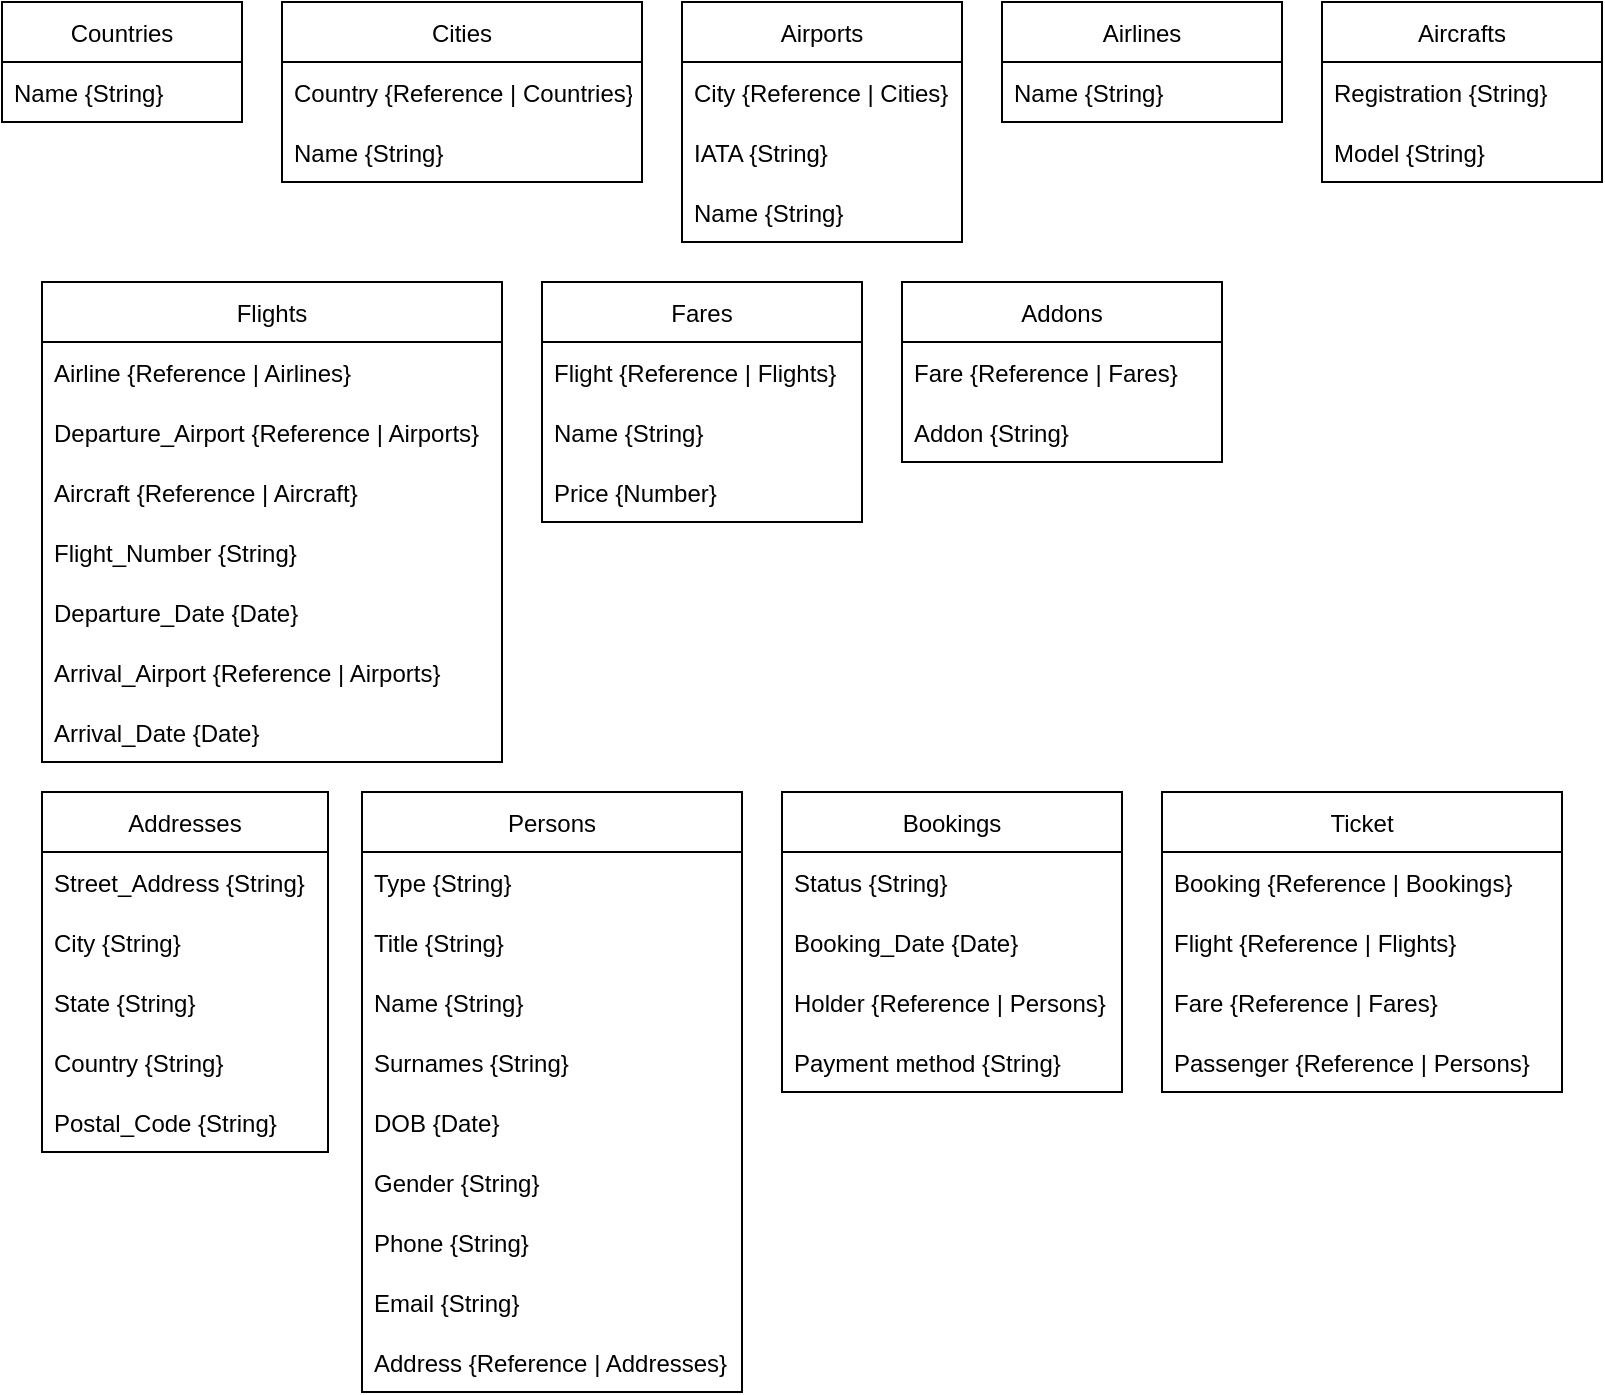 <mxfile version="20.4.0" type="github">
  <diagram id="oxLqvH4RNoWaikdpzevZ" name="Página-1">
    <mxGraphModel dx="1718" dy="632" grid="1" gridSize="10" guides="1" tooltips="1" connect="1" arrows="1" fold="1" page="1" pageScale="1" pageWidth="827" pageHeight="1169" math="0" shadow="0">
      <root>
        <mxCell id="0" />
        <mxCell id="1" parent="0" />
        <mxCell id="Fd5BwVjZJqsfXZXGez2v-4" value="Countries" style="swimlane;fontStyle=0;childLayout=stackLayout;horizontal=1;startSize=30;horizontalStack=0;resizeParent=1;resizeParentMax=0;resizeLast=0;collapsible=1;marginBottom=0;" parent="1" vertex="1">
          <mxGeometry x="20" y="40" width="120" height="60" as="geometry" />
        </mxCell>
        <mxCell id="Fd5BwVjZJqsfXZXGez2v-5" value="Name {String}" style="text;strokeColor=none;fillColor=none;align=left;verticalAlign=middle;spacingLeft=4;spacingRight=4;overflow=hidden;points=[[0,0.5],[1,0.5]];portConstraint=eastwest;rotatable=0;" parent="Fd5BwVjZJqsfXZXGez2v-4" vertex="1">
          <mxGeometry y="30" width="120" height="30" as="geometry" />
        </mxCell>
        <mxCell id="Fd5BwVjZJqsfXZXGez2v-8" value="Cities" style="swimlane;fontStyle=0;childLayout=stackLayout;horizontal=1;startSize=30;horizontalStack=0;resizeParent=1;resizeParentMax=0;resizeLast=0;collapsible=1;marginBottom=0;" parent="1" vertex="1">
          <mxGeometry x="160" y="40" width="180" height="90" as="geometry" />
        </mxCell>
        <mxCell id="Fd5BwVjZJqsfXZXGez2v-9" value="Country {Reference | Countries}" style="text;strokeColor=none;fillColor=none;align=left;verticalAlign=middle;spacingLeft=4;spacingRight=4;overflow=hidden;points=[[0,0.5],[1,0.5]];portConstraint=eastwest;rotatable=0;" parent="Fd5BwVjZJqsfXZXGez2v-8" vertex="1">
          <mxGeometry y="30" width="180" height="30" as="geometry" />
        </mxCell>
        <mxCell id="Fd5BwVjZJqsfXZXGez2v-10" value="Name {String}" style="text;strokeColor=none;fillColor=none;align=left;verticalAlign=middle;spacingLeft=4;spacingRight=4;overflow=hidden;points=[[0,0.5],[1,0.5]];portConstraint=eastwest;rotatable=0;" parent="Fd5BwVjZJqsfXZXGez2v-8" vertex="1">
          <mxGeometry y="60" width="180" height="30" as="geometry" />
        </mxCell>
        <mxCell id="Fd5BwVjZJqsfXZXGez2v-14" value="Airports" style="swimlane;fontStyle=0;childLayout=stackLayout;horizontal=1;startSize=30;horizontalStack=0;resizeParent=1;resizeParentMax=0;resizeLast=0;collapsible=1;marginBottom=0;" parent="1" vertex="1">
          <mxGeometry x="360" y="40" width="140" height="120" as="geometry" />
        </mxCell>
        <mxCell id="Fd5BwVjZJqsfXZXGez2v-15" value="City {Reference | Cities}" style="text;strokeColor=none;fillColor=none;align=left;verticalAlign=middle;spacingLeft=4;spacingRight=4;overflow=hidden;points=[[0,0.5],[1,0.5]];portConstraint=eastwest;rotatable=0;" parent="Fd5BwVjZJqsfXZXGez2v-14" vertex="1">
          <mxGeometry y="30" width="140" height="30" as="geometry" />
        </mxCell>
        <mxCell id="Fd5BwVjZJqsfXZXGez2v-16" value="IATA {String}" style="text;strokeColor=none;fillColor=none;align=left;verticalAlign=middle;spacingLeft=4;spacingRight=4;overflow=hidden;points=[[0,0.5],[1,0.5]];portConstraint=eastwest;rotatable=0;" parent="Fd5BwVjZJqsfXZXGez2v-14" vertex="1">
          <mxGeometry y="60" width="140" height="30" as="geometry" />
        </mxCell>
        <mxCell id="Fd5BwVjZJqsfXZXGez2v-17" value="Name {String}" style="text;strokeColor=none;fillColor=none;align=left;verticalAlign=middle;spacingLeft=4;spacingRight=4;overflow=hidden;points=[[0,0.5],[1,0.5]];portConstraint=eastwest;rotatable=0;" parent="Fd5BwVjZJqsfXZXGez2v-14" vertex="1">
          <mxGeometry y="90" width="140" height="30" as="geometry" />
        </mxCell>
        <mxCell id="Fd5BwVjZJqsfXZXGez2v-26" value="Aircrafts" style="swimlane;fontStyle=0;childLayout=stackLayout;horizontal=1;startSize=30;horizontalStack=0;resizeParent=1;resizeParentMax=0;resizeLast=0;collapsible=1;marginBottom=0;" parent="1" vertex="1">
          <mxGeometry x="680" y="40" width="140" height="90" as="geometry" />
        </mxCell>
        <mxCell id="Fd5BwVjZJqsfXZXGez2v-27" value="Registration {String}" style="text;strokeColor=none;fillColor=none;align=left;verticalAlign=middle;spacingLeft=4;spacingRight=4;overflow=hidden;points=[[0,0.5],[1,0.5]];portConstraint=eastwest;rotatable=0;" parent="Fd5BwVjZJqsfXZXGez2v-26" vertex="1">
          <mxGeometry y="30" width="140" height="30" as="geometry" />
        </mxCell>
        <mxCell id="Fd5BwVjZJqsfXZXGez2v-28" value="Model {String}" style="text;strokeColor=none;fillColor=none;align=left;verticalAlign=middle;spacingLeft=4;spacingRight=4;overflow=hidden;points=[[0,0.5],[1,0.5]];portConstraint=eastwest;rotatable=0;" parent="Fd5BwVjZJqsfXZXGez2v-26" vertex="1">
          <mxGeometry y="60" width="140" height="30" as="geometry" />
        </mxCell>
        <mxCell id="iu7daW-b5gwOOTwjyOly-1" value="Airlines" style="swimlane;fontStyle=0;childLayout=stackLayout;horizontal=1;startSize=30;horizontalStack=0;resizeParent=1;resizeParentMax=0;resizeLast=0;collapsible=1;marginBottom=0;" parent="1" vertex="1">
          <mxGeometry x="520" y="40" width="140" height="60" as="geometry" />
        </mxCell>
        <mxCell id="iu7daW-b5gwOOTwjyOly-2" value="Name {String}" style="text;strokeColor=none;fillColor=none;align=left;verticalAlign=middle;spacingLeft=4;spacingRight=4;overflow=hidden;points=[[0,0.5],[1,0.5]];portConstraint=eastwest;rotatable=0;" parent="iu7daW-b5gwOOTwjyOly-1" vertex="1">
          <mxGeometry y="30" width="140" height="30" as="geometry" />
        </mxCell>
        <mxCell id="jpQA9bTetyvHofMLxeLS-1" value="Flights" style="swimlane;fontStyle=0;childLayout=stackLayout;horizontal=1;startSize=30;horizontalStack=0;resizeParent=1;resizeParentMax=0;resizeLast=0;collapsible=1;marginBottom=0;" parent="1" vertex="1">
          <mxGeometry x="40" y="180" width="230" height="240" as="geometry" />
        </mxCell>
        <mxCell id="2TTQYwUMegyvxDtR-tac-43" value="Airline {Reference | Airlines}" style="text;strokeColor=none;fillColor=none;align=left;verticalAlign=middle;spacingLeft=4;spacingRight=4;overflow=hidden;points=[[0,0.5],[1,0.5]];portConstraint=eastwest;rotatable=0;" vertex="1" parent="jpQA9bTetyvHofMLxeLS-1">
          <mxGeometry y="30" width="230" height="30" as="geometry" />
        </mxCell>
        <mxCell id="jpQA9bTetyvHofMLxeLS-2" value="Departure_Airport {Reference | Airports}" style="text;strokeColor=none;fillColor=none;align=left;verticalAlign=middle;spacingLeft=4;spacingRight=4;overflow=hidden;points=[[0,0.5],[1,0.5]];portConstraint=eastwest;rotatable=0;" parent="jpQA9bTetyvHofMLxeLS-1" vertex="1">
          <mxGeometry y="60" width="230" height="30" as="geometry" />
        </mxCell>
        <mxCell id="W-6cKKOiAtTIswkQndjE-5" value="Aircraft {Reference | Aircraft}" style="text;strokeColor=none;fillColor=none;align=left;verticalAlign=middle;spacingLeft=4;spacingRight=4;overflow=hidden;points=[[0,0.5],[1,0.5]];portConstraint=eastwest;rotatable=0;" parent="jpQA9bTetyvHofMLxeLS-1" vertex="1">
          <mxGeometry y="90" width="230" height="30" as="geometry" />
        </mxCell>
        <mxCell id="W-6cKKOiAtTIswkQndjE-6" value="Flight_Number {String}" style="text;strokeColor=none;fillColor=none;align=left;verticalAlign=middle;spacingLeft=4;spacingRight=4;overflow=hidden;points=[[0,0.5],[1,0.5]];portConstraint=eastwest;rotatable=0;" parent="jpQA9bTetyvHofMLxeLS-1" vertex="1">
          <mxGeometry y="120" width="230" height="30" as="geometry" />
        </mxCell>
        <mxCell id="W-6cKKOiAtTIswkQndjE-3" value="Departure_Date {Date}" style="text;strokeColor=none;fillColor=none;align=left;verticalAlign=middle;spacingLeft=4;spacingRight=4;overflow=hidden;points=[[0,0.5],[1,0.5]];portConstraint=eastwest;rotatable=0;" parent="jpQA9bTetyvHofMLxeLS-1" vertex="1">
          <mxGeometry y="150" width="230" height="30" as="geometry" />
        </mxCell>
        <mxCell id="W-6cKKOiAtTIswkQndjE-2" value="Arrival_Airport {Reference | Airports}" style="text;strokeColor=none;fillColor=none;align=left;verticalAlign=middle;spacingLeft=4;spacingRight=4;overflow=hidden;points=[[0,0.5],[1,0.5]];portConstraint=eastwest;rotatable=0;" parent="jpQA9bTetyvHofMLxeLS-1" vertex="1">
          <mxGeometry y="180" width="230" height="30" as="geometry" />
        </mxCell>
        <mxCell id="W-6cKKOiAtTIswkQndjE-4" value="Arrival_Date {Date}" style="text;strokeColor=none;fillColor=none;align=left;verticalAlign=middle;spacingLeft=4;spacingRight=4;overflow=hidden;points=[[0,0.5],[1,0.5]];portConstraint=eastwest;rotatable=0;" parent="jpQA9bTetyvHofMLxeLS-1" vertex="1">
          <mxGeometry y="210" width="230" height="30" as="geometry" />
        </mxCell>
        <mxCell id="2TTQYwUMegyvxDtR-tac-1" value="Ticket" style="swimlane;fontStyle=0;childLayout=stackLayout;horizontal=1;startSize=30;horizontalStack=0;resizeParent=1;resizeParentMax=0;resizeLast=0;collapsible=1;marginBottom=0;" vertex="1" parent="1">
          <mxGeometry x="600" y="435" width="200" height="150" as="geometry" />
        </mxCell>
        <mxCell id="2TTQYwUMegyvxDtR-tac-29" value="Booking {Reference | Bookings}" style="text;strokeColor=none;fillColor=none;align=left;verticalAlign=middle;spacingLeft=4;spacingRight=4;overflow=hidden;points=[[0,0.5],[1,0.5]];portConstraint=eastwest;rotatable=0;" vertex="1" parent="2TTQYwUMegyvxDtR-tac-1">
          <mxGeometry y="30" width="200" height="30" as="geometry" />
        </mxCell>
        <mxCell id="2TTQYwUMegyvxDtR-tac-2" value="Flight {Reference | Flights}" style="text;strokeColor=none;fillColor=none;align=left;verticalAlign=middle;spacingLeft=4;spacingRight=4;overflow=hidden;points=[[0,0.5],[1,0.5]];portConstraint=eastwest;rotatable=0;" vertex="1" parent="2TTQYwUMegyvxDtR-tac-1">
          <mxGeometry y="60" width="200" height="30" as="geometry" />
        </mxCell>
        <mxCell id="2TTQYwUMegyvxDtR-tac-41" value="Fare {Reference | Fares}" style="text;strokeColor=none;fillColor=none;align=left;verticalAlign=middle;spacingLeft=4;spacingRight=4;overflow=hidden;points=[[0,0.5],[1,0.5]];portConstraint=eastwest;rotatable=0;" vertex="1" parent="2TTQYwUMegyvxDtR-tac-1">
          <mxGeometry y="90" width="200" height="30" as="geometry" />
        </mxCell>
        <mxCell id="2TTQYwUMegyvxDtR-tac-26" value="Passenger {Reference | Persons}" style="text;strokeColor=none;fillColor=none;align=left;verticalAlign=middle;spacingLeft=4;spacingRight=4;overflow=hidden;points=[[0,0.5],[1,0.5]];portConstraint=eastwest;rotatable=0;" vertex="1" parent="2TTQYwUMegyvxDtR-tac-1">
          <mxGeometry y="120" width="200" height="30" as="geometry" />
        </mxCell>
        <mxCell id="2TTQYwUMegyvxDtR-tac-13" value="Addons" style="swimlane;fontStyle=0;childLayout=stackLayout;horizontal=1;startSize=30;horizontalStack=0;resizeParent=1;resizeParentMax=0;resizeLast=0;collapsible=1;marginBottom=0;" vertex="1" parent="1">
          <mxGeometry x="470" y="180" width="160" height="90" as="geometry" />
        </mxCell>
        <mxCell id="2TTQYwUMegyvxDtR-tac-32" value="Fare {Reference | Fares}" style="text;strokeColor=none;fillColor=none;align=left;verticalAlign=middle;spacingLeft=4;spacingRight=4;overflow=hidden;points=[[0,0.5],[1,0.5]];portConstraint=eastwest;rotatable=0;" vertex="1" parent="2TTQYwUMegyvxDtR-tac-13">
          <mxGeometry y="30" width="160" height="30" as="geometry" />
        </mxCell>
        <mxCell id="2TTQYwUMegyvxDtR-tac-14" value="Addon {String}" style="text;strokeColor=none;fillColor=none;align=left;verticalAlign=middle;spacingLeft=4;spacingRight=4;overflow=hidden;points=[[0,0.5],[1,0.5]];portConstraint=eastwest;rotatable=0;" vertex="1" parent="2TTQYwUMegyvxDtR-tac-13">
          <mxGeometry y="60" width="160" height="30" as="geometry" />
        </mxCell>
        <mxCell id="2TTQYwUMegyvxDtR-tac-18" value="Bookings" style="swimlane;fontStyle=0;childLayout=stackLayout;horizontal=1;startSize=30;horizontalStack=0;resizeParent=1;resizeParentMax=0;resizeLast=0;collapsible=1;marginBottom=0;" vertex="1" parent="1">
          <mxGeometry x="410" y="435" width="170" height="150" as="geometry" />
        </mxCell>
        <mxCell id="2TTQYwUMegyvxDtR-tac-19" value="Status {String}" style="text;strokeColor=none;fillColor=none;align=left;verticalAlign=middle;spacingLeft=4;spacingRight=4;overflow=hidden;points=[[0,0.5],[1,0.5]];portConstraint=eastwest;rotatable=0;" vertex="1" parent="2TTQYwUMegyvxDtR-tac-18">
          <mxGeometry y="30" width="170" height="30" as="geometry" />
        </mxCell>
        <mxCell id="2TTQYwUMegyvxDtR-tac-48" value="Booking_Date {Date}" style="text;strokeColor=none;fillColor=none;align=left;verticalAlign=middle;spacingLeft=4;spacingRight=4;overflow=hidden;points=[[0,0.5],[1,0.5]];portConstraint=eastwest;rotatable=0;" vertex="1" parent="2TTQYwUMegyvxDtR-tac-18">
          <mxGeometry y="60" width="170" height="30" as="geometry" />
        </mxCell>
        <mxCell id="2TTQYwUMegyvxDtR-tac-49" value="Holder {Reference | Persons}" style="text;strokeColor=none;fillColor=none;align=left;verticalAlign=middle;spacingLeft=4;spacingRight=4;overflow=hidden;points=[[0,0.5],[1,0.5]];portConstraint=eastwest;rotatable=0;" vertex="1" parent="2TTQYwUMegyvxDtR-tac-18">
          <mxGeometry y="90" width="170" height="30" as="geometry" />
        </mxCell>
        <mxCell id="2TTQYwUMegyvxDtR-tac-53" value="Payment method {String}" style="text;strokeColor=none;fillColor=none;align=left;verticalAlign=middle;spacingLeft=4;spacingRight=4;overflow=hidden;points=[[0,0.5],[1,0.5]];portConstraint=eastwest;rotatable=0;" vertex="1" parent="2TTQYwUMegyvxDtR-tac-18">
          <mxGeometry y="120" width="170" height="30" as="geometry" />
        </mxCell>
        <mxCell id="2TTQYwUMegyvxDtR-tac-22" value="Persons" style="swimlane;fontStyle=0;childLayout=stackLayout;horizontal=1;startSize=30;horizontalStack=0;resizeParent=1;resizeParentMax=0;resizeLast=0;collapsible=1;marginBottom=0;" vertex="1" parent="1">
          <mxGeometry x="200" y="435" width="190" height="300" as="geometry" />
        </mxCell>
        <mxCell id="2TTQYwUMegyvxDtR-tac-28" value="Type {String}" style="text;strokeColor=none;fillColor=none;align=left;verticalAlign=middle;spacingLeft=4;spacingRight=4;overflow=hidden;points=[[0,0.5],[1,0.5]];portConstraint=eastwest;rotatable=0;" vertex="1" parent="2TTQYwUMegyvxDtR-tac-22">
          <mxGeometry y="30" width="190" height="30" as="geometry" />
        </mxCell>
        <mxCell id="2TTQYwUMegyvxDtR-tac-23" value="Title {String}" style="text;strokeColor=none;fillColor=none;align=left;verticalAlign=middle;spacingLeft=4;spacingRight=4;overflow=hidden;points=[[0,0.5],[1,0.5]];portConstraint=eastwest;rotatable=0;" vertex="1" parent="2TTQYwUMegyvxDtR-tac-22">
          <mxGeometry y="60" width="190" height="30" as="geometry" />
        </mxCell>
        <mxCell id="2TTQYwUMegyvxDtR-tac-24" value="Name {String}" style="text;strokeColor=none;fillColor=none;align=left;verticalAlign=middle;spacingLeft=4;spacingRight=4;overflow=hidden;points=[[0,0.5],[1,0.5]];portConstraint=eastwest;rotatable=0;" vertex="1" parent="2TTQYwUMegyvxDtR-tac-22">
          <mxGeometry y="90" width="190" height="30" as="geometry" />
        </mxCell>
        <mxCell id="2TTQYwUMegyvxDtR-tac-25" value="Surnames {String}" style="text;strokeColor=none;fillColor=none;align=left;verticalAlign=middle;spacingLeft=4;spacingRight=4;overflow=hidden;points=[[0,0.5],[1,0.5]];portConstraint=eastwest;rotatable=0;" vertex="1" parent="2TTQYwUMegyvxDtR-tac-22">
          <mxGeometry y="120" width="190" height="30" as="geometry" />
        </mxCell>
        <mxCell id="2TTQYwUMegyvxDtR-tac-27" value="DOB {Date}" style="text;strokeColor=none;fillColor=none;align=left;verticalAlign=middle;spacingLeft=4;spacingRight=4;overflow=hidden;points=[[0,0.5],[1,0.5]];portConstraint=eastwest;rotatable=0;" vertex="1" parent="2TTQYwUMegyvxDtR-tac-22">
          <mxGeometry y="150" width="190" height="30" as="geometry" />
        </mxCell>
        <mxCell id="2TTQYwUMegyvxDtR-tac-51" value="Gender {String}" style="text;strokeColor=none;fillColor=none;align=left;verticalAlign=middle;spacingLeft=4;spacingRight=4;overflow=hidden;points=[[0,0.5],[1,0.5]];portConstraint=eastwest;rotatable=0;" vertex="1" parent="2TTQYwUMegyvxDtR-tac-22">
          <mxGeometry y="180" width="190" height="30" as="geometry" />
        </mxCell>
        <mxCell id="2TTQYwUMegyvxDtR-tac-52" value="Phone {String}" style="text;strokeColor=none;fillColor=none;align=left;verticalAlign=middle;spacingLeft=4;spacingRight=4;overflow=hidden;points=[[0,0.5],[1,0.5]];portConstraint=eastwest;rotatable=0;" vertex="1" parent="2TTQYwUMegyvxDtR-tac-22">
          <mxGeometry y="210" width="190" height="30" as="geometry" />
        </mxCell>
        <mxCell id="2TTQYwUMegyvxDtR-tac-57" value="Email {String}" style="text;strokeColor=none;fillColor=none;align=left;verticalAlign=middle;spacingLeft=4;spacingRight=4;overflow=hidden;points=[[0,0.5],[1,0.5]];portConstraint=eastwest;rotatable=0;" vertex="1" parent="2TTQYwUMegyvxDtR-tac-22">
          <mxGeometry y="240" width="190" height="30" as="geometry" />
        </mxCell>
        <mxCell id="2TTQYwUMegyvxDtR-tac-64" value="Address {Reference | Addresses}" style="text;strokeColor=none;fillColor=none;align=left;verticalAlign=middle;spacingLeft=4;spacingRight=4;overflow=hidden;points=[[0,0.5],[1,0.5]];portConstraint=eastwest;rotatable=0;" vertex="1" parent="2TTQYwUMegyvxDtR-tac-22">
          <mxGeometry y="270" width="190" height="30" as="geometry" />
        </mxCell>
        <mxCell id="2TTQYwUMegyvxDtR-tac-33" value="Fares" style="swimlane;fontStyle=0;childLayout=stackLayout;horizontal=1;startSize=30;horizontalStack=0;resizeParent=1;resizeParentMax=0;resizeLast=0;collapsible=1;marginBottom=0;" vertex="1" parent="1">
          <mxGeometry x="290" y="180" width="160" height="120" as="geometry" />
        </mxCell>
        <mxCell id="2TTQYwUMegyvxDtR-tac-39" value="Flight {Reference | Flights}" style="text;strokeColor=none;fillColor=none;align=left;verticalAlign=middle;spacingLeft=4;spacingRight=4;overflow=hidden;points=[[0,0.5],[1,0.5]];portConstraint=eastwest;rotatable=0;" vertex="1" parent="2TTQYwUMegyvxDtR-tac-33">
          <mxGeometry y="30" width="160" height="30" as="geometry" />
        </mxCell>
        <mxCell id="2TTQYwUMegyvxDtR-tac-40" value="Name {String}" style="text;strokeColor=none;fillColor=none;align=left;verticalAlign=middle;spacingLeft=4;spacingRight=4;overflow=hidden;points=[[0,0.5],[1,0.5]];portConstraint=eastwest;rotatable=0;" vertex="1" parent="2TTQYwUMegyvxDtR-tac-33">
          <mxGeometry y="60" width="160" height="30" as="geometry" />
        </mxCell>
        <mxCell id="2TTQYwUMegyvxDtR-tac-38" value="Price {Number}" style="text;strokeColor=none;fillColor=none;align=left;verticalAlign=middle;spacingLeft=4;spacingRight=4;overflow=hidden;points=[[0,0.5],[1,0.5]];portConstraint=eastwest;rotatable=0;" vertex="1" parent="2TTQYwUMegyvxDtR-tac-33">
          <mxGeometry y="90" width="160" height="30" as="geometry" />
        </mxCell>
        <mxCell id="2TTQYwUMegyvxDtR-tac-58" value="Addresses" style="swimlane;fontStyle=0;childLayout=stackLayout;horizontal=1;startSize=30;horizontalStack=0;resizeParent=1;resizeParentMax=0;resizeLast=0;collapsible=1;marginBottom=0;" vertex="1" parent="1">
          <mxGeometry x="40" y="435" width="143" height="180" as="geometry" />
        </mxCell>
        <mxCell id="2TTQYwUMegyvxDtR-tac-59" value="Street_Address {String}" style="text;strokeColor=none;fillColor=none;align=left;verticalAlign=middle;spacingLeft=4;spacingRight=4;overflow=hidden;points=[[0,0.5],[1,0.5]];portConstraint=eastwest;rotatable=0;" vertex="1" parent="2TTQYwUMegyvxDtR-tac-58">
          <mxGeometry y="30" width="143" height="30" as="geometry" />
        </mxCell>
        <mxCell id="2TTQYwUMegyvxDtR-tac-60" value="City {String}" style="text;strokeColor=none;fillColor=none;align=left;verticalAlign=middle;spacingLeft=4;spacingRight=4;overflow=hidden;points=[[0,0.5],[1,0.5]];portConstraint=eastwest;rotatable=0;" vertex="1" parent="2TTQYwUMegyvxDtR-tac-58">
          <mxGeometry y="60" width="143" height="30" as="geometry" />
        </mxCell>
        <mxCell id="2TTQYwUMegyvxDtR-tac-61" value="State {String}" style="text;strokeColor=none;fillColor=none;align=left;verticalAlign=middle;spacingLeft=4;spacingRight=4;overflow=hidden;points=[[0,0.5],[1,0.5]];portConstraint=eastwest;rotatable=0;" vertex="1" parent="2TTQYwUMegyvxDtR-tac-58">
          <mxGeometry y="90" width="143" height="30" as="geometry" />
        </mxCell>
        <mxCell id="2TTQYwUMegyvxDtR-tac-62" value="Country {String}" style="text;strokeColor=none;fillColor=none;align=left;verticalAlign=middle;spacingLeft=4;spacingRight=4;overflow=hidden;points=[[0,0.5],[1,0.5]];portConstraint=eastwest;rotatable=0;" vertex="1" parent="2TTQYwUMegyvxDtR-tac-58">
          <mxGeometry y="120" width="143" height="30" as="geometry" />
        </mxCell>
        <mxCell id="2TTQYwUMegyvxDtR-tac-63" value="Postal_Code {String}" style="text;strokeColor=none;fillColor=none;align=left;verticalAlign=middle;spacingLeft=4;spacingRight=4;overflow=hidden;points=[[0,0.5],[1,0.5]];portConstraint=eastwest;rotatable=0;" vertex="1" parent="2TTQYwUMegyvxDtR-tac-58">
          <mxGeometry y="150" width="143" height="30" as="geometry" />
        </mxCell>
      </root>
    </mxGraphModel>
  </diagram>
</mxfile>
